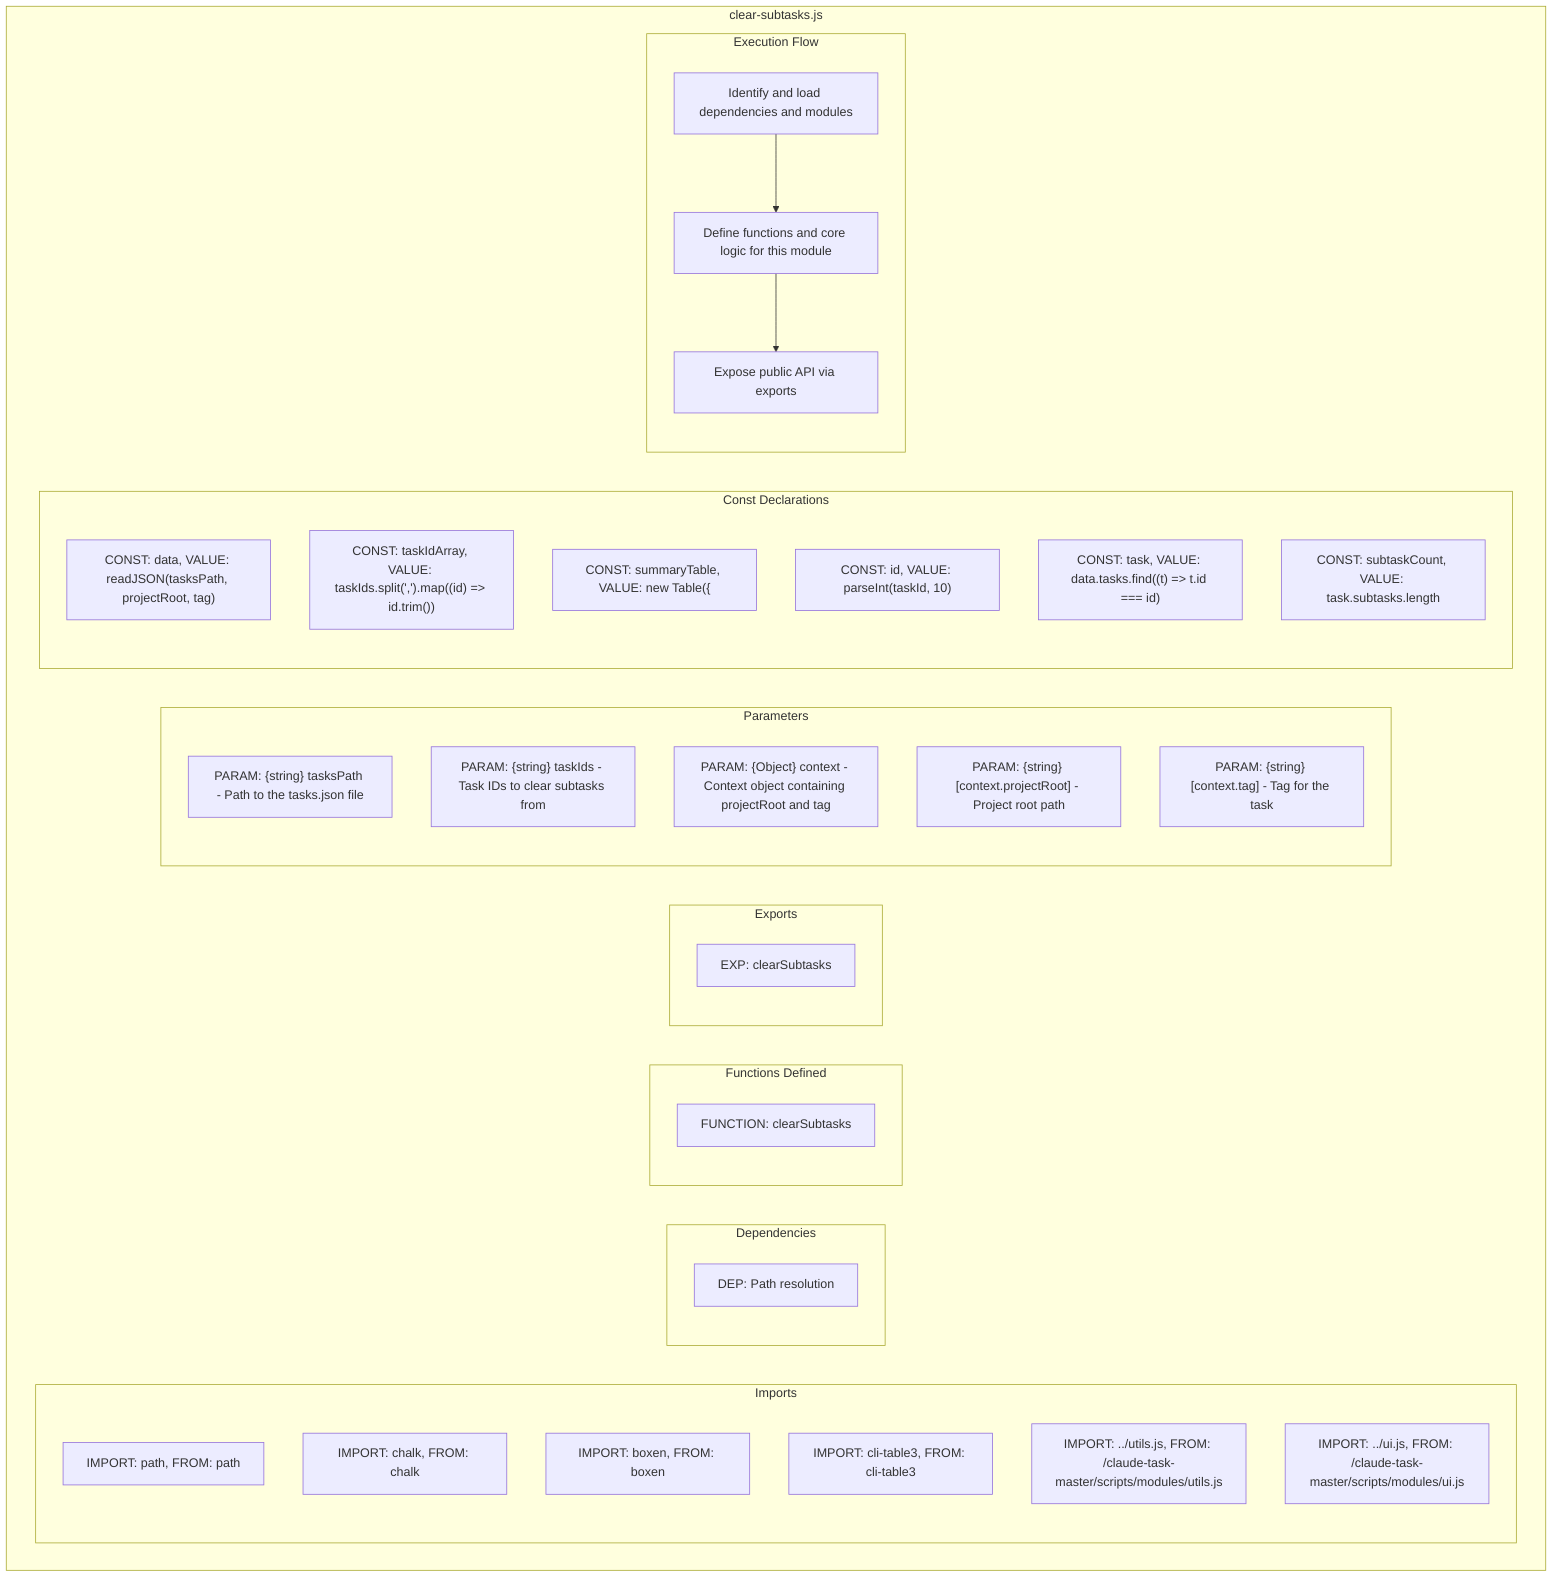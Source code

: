 flowchart TB
    subgraph Imports["Imports"]
        I1["IMPORT: path, FROM: path"]
        I2["IMPORT: chalk, FROM: chalk"]
        I3["IMPORT: boxen, FROM: boxen"]
        I4["IMPORT: cli-table3, FROM: cli-table3"]
        I5["IMPORT: ../utils.js, FROM: /claude-task-master/scripts/modules/utils.js"]
        I6["IMPORT: ../ui.js, FROM: /claude-task-master/scripts/modules/ui.js"]
    end
    subgraph Dependencies["Dependencies"]
        D1["DEP: Path resolution"]
    end
    subgraph FunctionsDefined["Functions Defined"]
        FU1["FUNCTION: clearSubtasks"]
    end
    subgraph Exports["Exports"]
        E1["EXP: clearSubtasks"]
    end
    subgraph Parameters["Parameters"]
        P1["PARAM: {string} tasksPath - Path to the tasks.json file"]
        P2["PARAM: {string} taskIds - Task IDs to clear subtasks from"]
        P3["PARAM: {Object} context - Context object containing projectRoot and tag"]
        P4["PARAM: {string} [context.projectRoot] - Project root path"]
        P5["PARAM: {string} [context.tag] - Tag for the task"]
    end
    subgraph Constants["Const Declarations"]
        C1["CONST: data, VALUE: readJSON(tasksPath, projectRoot, tag)"]
        C2["CONST: taskIdArray, VALUE: taskIds.split(',').map((id) => id.trim())"]
        C3["CONST: summaryTable, VALUE: new Table({"]
        C4["CONST: id, VALUE: parseInt(taskId, 10)"]
        C5["CONST: task, VALUE: data.tasks.find((t) => t.id === id)"]
        C6["CONST: subtaskCount, VALUE: task.subtasks.length"]
    end
    subgraph ExecutionFlow["Execution Flow"]
        FL1["Identify and load dependencies and modules"]
        FL2["Define functions and core logic for this module"]
        FL3["Expose public API via exports"]
    end
    subgraph FileName["clear-subtasks.js"]
        Imports
        Dependencies
        FunctionsDefined
        Exports
        Parameters
        Constants
        ExecutionFlow
    end
    FL1 --> FL2
    FL2 --> FL3